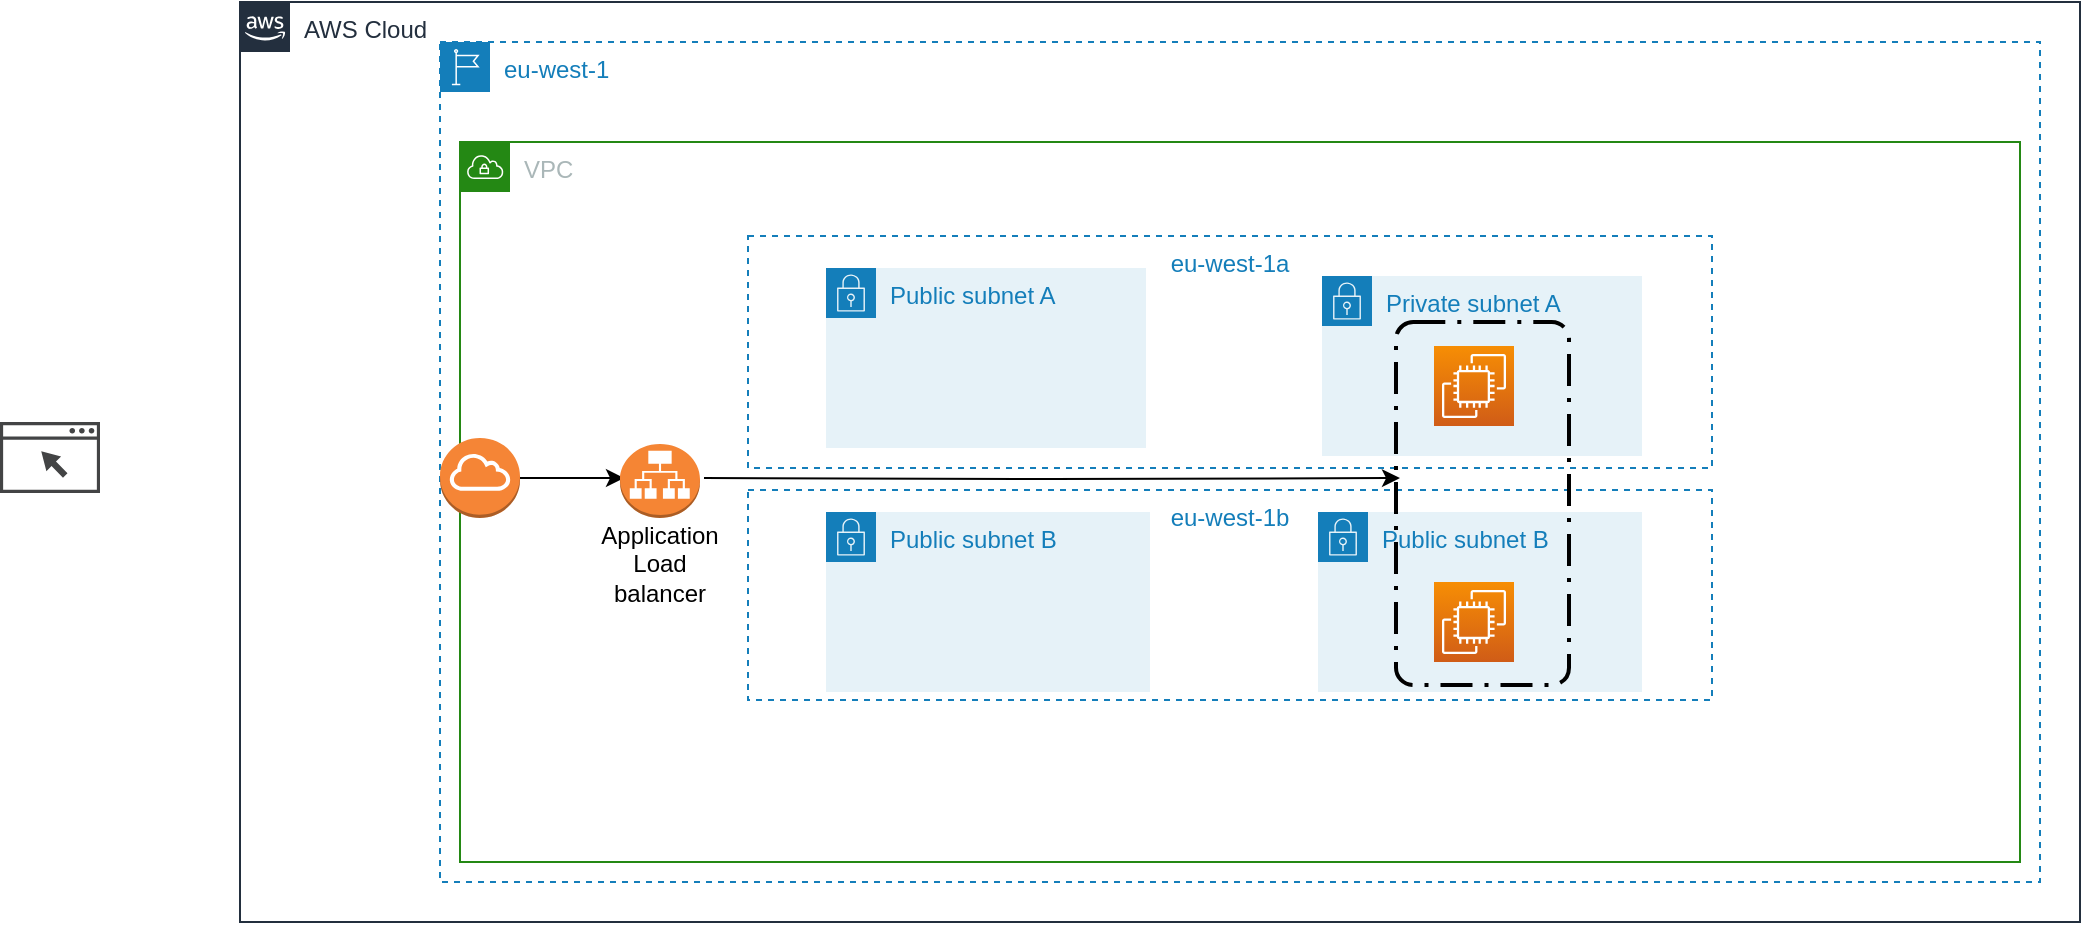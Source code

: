 <mxfile version="16.6.1" type="github">
  <diagram id="cO0628NFOcZfn9PyUlFP" name="Page-1">
    <mxGraphModel dx="1849" dy="1615" grid="1" gridSize="10" guides="1" tooltips="1" connect="1" arrows="1" fold="1" page="1" pageScale="1" pageWidth="827" pageHeight="1169" math="0" shadow="0">
      <root>
        <mxCell id="0" />
        <mxCell id="1" value="region" parent="0" />
        <mxCell id="brO-yphadBq_mZdSc3CG-9" value="AWS Cloud" style="points=[[0,0],[0.25,0],[0.5,0],[0.75,0],[1,0],[1,0.25],[1,0.5],[1,0.75],[1,1],[0.75,1],[0.5,1],[0.25,1],[0,1],[0,0.75],[0,0.5],[0,0.25]];outlineConnect=0;gradientColor=none;html=1;whiteSpace=wrap;fontSize=12;fontStyle=0;container=1;pointerEvents=0;collapsible=0;recursiveResize=0;shape=mxgraph.aws4.group;grIcon=mxgraph.aws4.group_aws_cloud_alt;strokeColor=#232F3E;fillColor=none;verticalAlign=top;align=left;spacingLeft=30;fontColor=#232F3E;dashed=0;" vertex="1" parent="1">
          <mxGeometry x="30" y="-40" width="920" height="460" as="geometry" />
        </mxCell>
        <mxCell id="brO-yphadBq_mZdSc3CG-10" value="eu-west-1" style="points=[[0,0],[0.25,0],[0.5,0],[0.75,0],[1,0],[1,0.25],[1,0.5],[1,0.75],[1,1],[0.75,1],[0.5,1],[0.25,1],[0,1],[0,0.75],[0,0.5],[0,0.25]];outlineConnect=0;gradientColor=none;html=1;whiteSpace=wrap;fontSize=12;fontStyle=0;container=1;pointerEvents=0;collapsible=0;recursiveResize=0;shape=mxgraph.aws4.group;grIcon=mxgraph.aws4.group_region;strokeColor=#147EBA;fillColor=none;verticalAlign=top;align=left;spacingLeft=30;fontColor=#147EBA;dashed=1;" vertex="1" parent="brO-yphadBq_mZdSc3CG-9">
          <mxGeometry x="100" y="20" width="800" height="420" as="geometry" />
        </mxCell>
        <mxCell id="brO-yphadBq_mZdSc3CG-33" style="edgeStyle=orthogonalEdgeStyle;rounded=0;orthogonalLoop=1;jettySize=auto;html=1;fontSize=12;" edge="1" parent="1" source="brO-yphadBq_mZdSc3CG-32" target="brO-yphadBq_mZdSc3CG-28">
          <mxGeometry relative="1" as="geometry" />
        </mxCell>
        <mxCell id="brO-yphadBq_mZdSc3CG-32" value="" style="sketch=0;pointerEvents=1;shadow=0;dashed=0;html=1;strokeColor=none;fillColor=#434445;aspect=fixed;labelPosition=center;verticalLabelPosition=bottom;verticalAlign=top;align=center;outlineConnect=0;shape=mxgraph.vvd.web_browser;fontSize=12;" vertex="1" parent="1">
          <mxGeometry x="-90" y="170" width="50" height="35.5" as="geometry" />
        </mxCell>
        <mxCell id="brO-yphadBq_mZdSc3CG-35" value="VPC" style="points=[[0,0],[0.25,0],[0.5,0],[0.75,0],[1,0],[1,0.25],[1,0.5],[1,0.75],[1,1],[0.75,1],[0.5,1],[0.25,1],[0,1],[0,0.75],[0,0.5],[0,0.25]];outlineConnect=0;gradientColor=none;html=1;whiteSpace=wrap;fontSize=12;fontStyle=0;container=0;pointerEvents=0;collapsible=0;recursiveResize=0;shape=mxgraph.aws4.group;grIcon=mxgraph.aws4.group_vpc;strokeColor=#248814;fillColor=none;verticalAlign=top;align=left;spacingLeft=30;fontColor=#AAB7B8;dashed=0;" vertex="1" parent="1">
          <mxGeometry x="140" y="30" width="780" height="360" as="geometry" />
        </mxCell>
        <mxCell id="brO-yphadBq_mZdSc3CG-7" value="current" parent="0" visible="0" />
        <mxCell id="brO-yphadBq_mZdSc3CG-25" value="eu-west-1a" style="fillColor=none;strokeColor=#147EBA;dashed=1;verticalAlign=top;fontStyle=0;fontColor=#147EBA;fontSize=12;" vertex="1" parent="brO-yphadBq_mZdSc3CG-7">
          <mxGeometry x="274" y="67" width="482" height="116" as="geometry" />
        </mxCell>
        <mxCell id="brO-yphadBq_mZdSc3CG-26" value="eu-west-1b" style="fillColor=none;strokeColor=#147EBA;dashed=1;verticalAlign=top;fontStyle=0;fontColor=#147EBA;fontSize=12;" vertex="1" parent="brO-yphadBq_mZdSc3CG-7">
          <mxGeometry x="274" y="194" width="482" height="105" as="geometry" />
        </mxCell>
        <mxCell id="brO-yphadBq_mZdSc3CG-17" value="Public subnet A" style="points=[[0,0],[0.25,0],[0.5,0],[0.75,0],[1,0],[1,0.25],[1,0.5],[1,0.75],[1,1],[0.75,1],[0.5,1],[0.25,1],[0,1],[0,0.75],[0,0.5],[0,0.25]];outlineConnect=0;gradientColor=none;html=1;whiteSpace=wrap;fontSize=12;fontStyle=0;container=1;pointerEvents=0;collapsible=0;recursiveResize=0;shape=mxgraph.aws4.group;grIcon=mxgraph.aws4.group_security_group;grStroke=0;strokeColor=#147EBA;fillColor=#E6F2F8;verticalAlign=top;align=left;spacingLeft=30;fontColor=#147EBA;dashed=0;" vertex="1" parent="brO-yphadBq_mZdSc3CG-7">
          <mxGeometry x="313" y="83" width="160" height="90" as="geometry" />
        </mxCell>
        <mxCell id="brO-yphadBq_mZdSc3CG-16" value="Public subnet B" style="points=[[0,0],[0.25,0],[0.5,0],[0.75,0],[1,0],[1,0.25],[1,0.5],[1,0.75],[1,1],[0.75,1],[0.5,1],[0.25,1],[0,1],[0,0.75],[0,0.5],[0,0.25]];outlineConnect=0;gradientColor=none;html=1;whiteSpace=wrap;fontSize=12;fontStyle=0;container=1;pointerEvents=0;collapsible=0;recursiveResize=0;shape=mxgraph.aws4.group;grIcon=mxgraph.aws4.group_security_group;grStroke=0;strokeColor=#147EBA;fillColor=#E6F2F8;verticalAlign=top;align=left;spacingLeft=30;fontColor=#147EBA;dashed=0;" vertex="1" parent="brO-yphadBq_mZdSc3CG-7">
          <mxGeometry x="313" y="205" width="162" height="90" as="geometry" />
        </mxCell>
        <mxCell id="brO-yphadBq_mZdSc3CG-20" value="Public subnet B" style="points=[[0,0],[0.25,0],[0.5,0],[0.75,0],[1,0],[1,0.25],[1,0.5],[1,0.75],[1,1],[0.75,1],[0.5,1],[0.25,1],[0,1],[0,0.75],[0,0.5],[0,0.25]];outlineConnect=0;gradientColor=none;html=1;whiteSpace=wrap;fontSize=12;fontStyle=0;container=1;pointerEvents=0;collapsible=0;recursiveResize=0;shape=mxgraph.aws4.group;grIcon=mxgraph.aws4.group_security_group;grStroke=0;strokeColor=#147EBA;fillColor=#E6F2F8;verticalAlign=top;align=left;spacingLeft=30;fontColor=#147EBA;dashed=0;" vertex="1" parent="brO-yphadBq_mZdSc3CG-7">
          <mxGeometry x="559" y="205" width="162" height="90" as="geometry" />
        </mxCell>
        <mxCell id="brO-yphadBq_mZdSc3CG-21" value="Private subnet A" style="points=[[0,0],[0.25,0],[0.5,0],[0.75,0],[1,0],[1,0.25],[1,0.5],[1,0.75],[1,1],[0.75,1],[0.5,1],[0.25,1],[0,1],[0,0.75],[0,0.5],[0,0.25]];outlineConnect=0;gradientColor=none;html=1;whiteSpace=wrap;fontSize=12;fontStyle=0;container=1;pointerEvents=0;collapsible=0;recursiveResize=0;shape=mxgraph.aws4.group;grIcon=mxgraph.aws4.group_security_group;grStroke=0;strokeColor=#147EBA;fillColor=#E6F2F8;verticalAlign=top;align=left;spacingLeft=30;fontColor=#147EBA;dashed=0;" vertex="1" parent="brO-yphadBq_mZdSc3CG-7">
          <mxGeometry x="561" y="87" width="160" height="90" as="geometry" />
        </mxCell>
        <mxCell id="brO-yphadBq_mZdSc3CG-24" value="" style="sketch=0;points=[[0,0,0],[0.25,0,0],[0.5,0,0],[0.75,0,0],[1,0,0],[0,1,0],[0.25,1,0],[0.5,1,0],[0.75,1,0],[1,1,0],[0,0.25,0],[0,0.5,0],[0,0.75,0],[1,0.25,0],[1,0.5,0],[1,0.75,0]];outlineConnect=0;fontColor=#232F3E;gradientColor=#F78E04;gradientDirection=north;fillColor=#D05C17;strokeColor=#ffffff;dashed=0;verticalLabelPosition=bottom;verticalAlign=top;align=center;html=1;fontSize=12;fontStyle=0;aspect=fixed;shape=mxgraph.aws4.resourceIcon;resIcon=mxgraph.aws4.ec2;" vertex="1" parent="brO-yphadBq_mZdSc3CG-21">
          <mxGeometry x="56" y="35" width="40" height="40" as="geometry" />
        </mxCell>
        <mxCell id="brO-yphadBq_mZdSc3CG-19" value="classic LB" style="outlineConnect=0;dashed=0;verticalLabelPosition=bottom;verticalAlign=top;align=center;html=1;shape=mxgraph.aws3.classic_load_balancer;fillColor=#F58536;gradientColor=none;" vertex="1" parent="brO-yphadBq_mZdSc3CG-7">
          <mxGeometry x="212" y="168" width="40" height="40" as="geometry" />
        </mxCell>
        <mxCell id="brO-yphadBq_mZdSc3CG-22" style="edgeStyle=orthogonalEdgeStyle;rounded=0;orthogonalLoop=1;jettySize=auto;html=1;entryX=0;entryY=0.5;entryDx=0;entryDy=0;fontSize=12;entryPerimeter=0;" edge="1" parent="brO-yphadBq_mZdSc3CG-7" source="brO-yphadBq_mZdSc3CG-19" target="brO-yphadBq_mZdSc3CG-24">
          <mxGeometry relative="1" as="geometry">
            <Array as="points">
              <mxPoint x="232" y="142" />
            </Array>
          </mxGeometry>
        </mxCell>
        <mxCell id="brO-yphadBq_mZdSc3CG-34" style="edgeStyle=orthogonalEdgeStyle;rounded=0;orthogonalLoop=1;jettySize=auto;html=1;entryX=0;entryY=0.5;entryDx=0;entryDy=0;entryPerimeter=0;fontSize=12;" edge="1" parent="brO-yphadBq_mZdSc3CG-7" source="brO-yphadBq_mZdSc3CG-28" target="brO-yphadBq_mZdSc3CG-19">
          <mxGeometry relative="1" as="geometry" />
        </mxCell>
        <mxCell id="brO-yphadBq_mZdSc3CG-28" value="" style="outlineConnect=0;dashed=0;verticalLabelPosition=bottom;verticalAlign=top;align=center;html=1;shape=mxgraph.aws3.internet_gateway;fillColor=#F58536;gradientColor=none;fontSize=12;" vertex="1" parent="brO-yphadBq_mZdSc3CG-7">
          <mxGeometry x="120" y="168" width="40" height="40" as="geometry" />
        </mxCell>
        <mxCell id="brO-yphadBq_mZdSc3CG-8" value="short term" parent="0" />
        <mxCell id="brO-yphadBq_mZdSc3CG-36" value="eu-west-1a" style="fillColor=none;strokeColor=#147EBA;dashed=1;verticalAlign=top;fontStyle=0;fontColor=#147EBA;fontSize=12;" vertex="1" parent="brO-yphadBq_mZdSc3CG-8">
          <mxGeometry x="284" y="77" width="482" height="116" as="geometry" />
        </mxCell>
        <mxCell id="brO-yphadBq_mZdSc3CG-37" value="eu-west-1b" style="fillColor=none;strokeColor=#147EBA;dashed=1;verticalAlign=top;fontStyle=0;fontColor=#147EBA;fontSize=12;" vertex="1" parent="brO-yphadBq_mZdSc3CG-8">
          <mxGeometry x="284" y="204" width="482" height="105" as="geometry" />
        </mxCell>
        <mxCell id="brO-yphadBq_mZdSc3CG-38" value="Public subnet A" style="points=[[0,0],[0.25,0],[0.5,0],[0.75,0],[1,0],[1,0.25],[1,0.5],[1,0.75],[1,1],[0.75,1],[0.5,1],[0.25,1],[0,1],[0,0.75],[0,0.5],[0,0.25]];outlineConnect=0;gradientColor=none;html=1;whiteSpace=wrap;fontSize=12;fontStyle=0;container=1;pointerEvents=0;collapsible=0;recursiveResize=0;shape=mxgraph.aws4.group;grIcon=mxgraph.aws4.group_security_group;grStroke=0;strokeColor=#147EBA;fillColor=#E6F2F8;verticalAlign=top;align=left;spacingLeft=30;fontColor=#147EBA;dashed=0;" vertex="1" parent="brO-yphadBq_mZdSc3CG-8">
          <mxGeometry x="323" y="93" width="160" height="90" as="geometry" />
        </mxCell>
        <mxCell id="brO-yphadBq_mZdSc3CG-39" value="Public subnet B" style="points=[[0,0],[0.25,0],[0.5,0],[0.75,0],[1,0],[1,0.25],[1,0.5],[1,0.75],[1,1],[0.75,1],[0.5,1],[0.25,1],[0,1],[0,0.75],[0,0.5],[0,0.25]];outlineConnect=0;gradientColor=none;html=1;whiteSpace=wrap;fontSize=12;fontStyle=0;container=1;pointerEvents=0;collapsible=0;recursiveResize=0;shape=mxgraph.aws4.group;grIcon=mxgraph.aws4.group_security_group;grStroke=0;strokeColor=#147EBA;fillColor=#E6F2F8;verticalAlign=top;align=left;spacingLeft=30;fontColor=#147EBA;dashed=0;" vertex="1" parent="brO-yphadBq_mZdSc3CG-8">
          <mxGeometry x="323" y="215" width="162" height="90" as="geometry" />
        </mxCell>
        <mxCell id="brO-yphadBq_mZdSc3CG-40" value="Public subnet B" style="points=[[0,0],[0.25,0],[0.5,0],[0.75,0],[1,0],[1,0.25],[1,0.5],[1,0.75],[1,1],[0.75,1],[0.5,1],[0.25,1],[0,1],[0,0.75],[0,0.5],[0,0.25]];outlineConnect=0;gradientColor=none;html=1;whiteSpace=wrap;fontSize=12;fontStyle=0;container=1;pointerEvents=0;collapsible=0;recursiveResize=0;shape=mxgraph.aws4.group;grIcon=mxgraph.aws4.group_security_group;grStroke=0;strokeColor=#147EBA;fillColor=#E6F2F8;verticalAlign=top;align=left;spacingLeft=30;fontColor=#147EBA;dashed=0;" vertex="1" parent="brO-yphadBq_mZdSc3CG-8">
          <mxGeometry x="569" y="215" width="162" height="90" as="geometry" />
        </mxCell>
        <mxCell id="brO-yphadBq_mZdSc3CG-48" value="" style="sketch=0;points=[[0,0,0],[0.25,0,0],[0.5,0,0],[0.75,0,0],[1,0,0],[0,1,0],[0.25,1,0],[0.5,1,0],[0.75,1,0],[1,1,0],[0,0.25,0],[0,0.5,0],[0,0.75,0],[1,0.25,0],[1,0.5,0],[1,0.75,0]];outlineConnect=0;fontColor=#232F3E;gradientColor=#F78E04;gradientDirection=north;fillColor=#D05C17;strokeColor=#ffffff;dashed=0;verticalLabelPosition=bottom;verticalAlign=top;align=center;html=1;fontSize=12;fontStyle=0;aspect=fixed;shape=mxgraph.aws4.resourceIcon;resIcon=mxgraph.aws4.ec2;" vertex="1" parent="brO-yphadBq_mZdSc3CG-40">
          <mxGeometry x="58" y="35" width="40" height="40" as="geometry" />
        </mxCell>
        <mxCell id="brO-yphadBq_mZdSc3CG-41" value="Private subnet A" style="points=[[0,0],[0.25,0],[0.5,0],[0.75,0],[1,0],[1,0.25],[1,0.5],[1,0.75],[1,1],[0.75,1],[0.5,1],[0.25,1],[0,1],[0,0.75],[0,0.5],[0,0.25]];outlineConnect=0;gradientColor=none;html=1;whiteSpace=wrap;fontSize=12;fontStyle=0;container=1;pointerEvents=0;collapsible=0;recursiveResize=0;shape=mxgraph.aws4.group;grIcon=mxgraph.aws4.group_security_group;grStroke=0;strokeColor=#147EBA;fillColor=#E6F2F8;verticalAlign=top;align=left;spacingLeft=30;fontColor=#147EBA;dashed=0;" vertex="1" parent="brO-yphadBq_mZdSc3CG-8">
          <mxGeometry x="571" y="97" width="160" height="90" as="geometry" />
        </mxCell>
        <mxCell id="brO-yphadBq_mZdSc3CG-42" value="" style="sketch=0;points=[[0,0,0],[0.25,0,0],[0.5,0,0],[0.75,0,0],[1,0,0],[0,1,0],[0.25,1,0],[0.5,1,0],[0.75,1,0],[1,1,0],[0,0.25,0],[0,0.5,0],[0,0.75,0],[1,0.25,0],[1,0.5,0],[1,0.75,0]];outlineConnect=0;fontColor=#232F3E;gradientColor=#F78E04;gradientDirection=north;fillColor=#D05C17;strokeColor=#ffffff;dashed=0;verticalLabelPosition=bottom;verticalAlign=top;align=center;html=1;fontSize=12;fontStyle=0;aspect=fixed;shape=mxgraph.aws4.resourceIcon;resIcon=mxgraph.aws4.ec2;" vertex="1" parent="brO-yphadBq_mZdSc3CG-41">
          <mxGeometry x="56" y="35" width="40" height="40" as="geometry" />
        </mxCell>
        <mxCell id="brO-yphadBq_mZdSc3CG-50" style="edgeStyle=orthogonalEdgeStyle;rounded=0;orthogonalLoop=1;jettySize=auto;html=1;entryX=0.023;entryY=0.43;entryDx=0;entryDy=0;entryPerimeter=0;fontSize=12;" edge="1" parent="brO-yphadBq_mZdSc3CG-8" target="brO-yphadBq_mZdSc3CG-49">
          <mxGeometry relative="1" as="geometry">
            <mxPoint x="262" y="198.045" as="sourcePoint" />
          </mxGeometry>
        </mxCell>
        <mxCell id="brO-yphadBq_mZdSc3CG-46" style="edgeStyle=orthogonalEdgeStyle;rounded=0;orthogonalLoop=1;jettySize=auto;html=1;entryX=0;entryY=0.5;entryDx=0;entryDy=0;entryPerimeter=0;fontSize=12;" edge="1" parent="brO-yphadBq_mZdSc3CG-8" source="brO-yphadBq_mZdSc3CG-47">
          <mxGeometry relative="1" as="geometry">
            <mxPoint x="222" y="198" as="targetPoint" />
          </mxGeometry>
        </mxCell>
        <mxCell id="brO-yphadBq_mZdSc3CG-47" value="" style="outlineConnect=0;dashed=0;verticalLabelPosition=bottom;verticalAlign=top;align=center;html=1;shape=mxgraph.aws3.internet_gateway;fillColor=#F58536;gradientColor=none;fontSize=12;" vertex="1" parent="brO-yphadBq_mZdSc3CG-8">
          <mxGeometry x="130" y="178" width="40" height="40" as="geometry" />
        </mxCell>
        <mxCell id="brO-yphadBq_mZdSc3CG-49" value="" style="rounded=1;arcSize=10;dashed=1;fillColor=none;gradientColor=none;dashPattern=8 3 1 3;strokeWidth=2;fontSize=12;" vertex="1" parent="brO-yphadBq_mZdSc3CG-8">
          <mxGeometry x="608" y="120" width="86.5" height="181.5" as="geometry" />
        </mxCell>
        <mxCell id="brO-yphadBq_mZdSc3CG-51" value="" style="outlineConnect=0;dashed=0;verticalLabelPosition=bottom;verticalAlign=top;align=center;html=1;shape=mxgraph.aws3.application_load_balancer;fillColor=#F58534;gradientColor=none;fontSize=12;" vertex="1" parent="brO-yphadBq_mZdSc3CG-8">
          <mxGeometry x="220" y="181" width="40" height="37" as="geometry" />
        </mxCell>
        <mxCell id="brO-yphadBq_mZdSc3CG-52" value="Application&lt;br&gt;Load balancer" style="text;html=1;strokeColor=none;fillColor=none;align=center;verticalAlign=middle;whiteSpace=wrap;rounded=0;fontSize=12;" vertex="1" parent="brO-yphadBq_mZdSc3CG-8">
          <mxGeometry x="210" y="226" width="60" height="30" as="geometry" />
        </mxCell>
      </root>
    </mxGraphModel>
  </diagram>
</mxfile>
